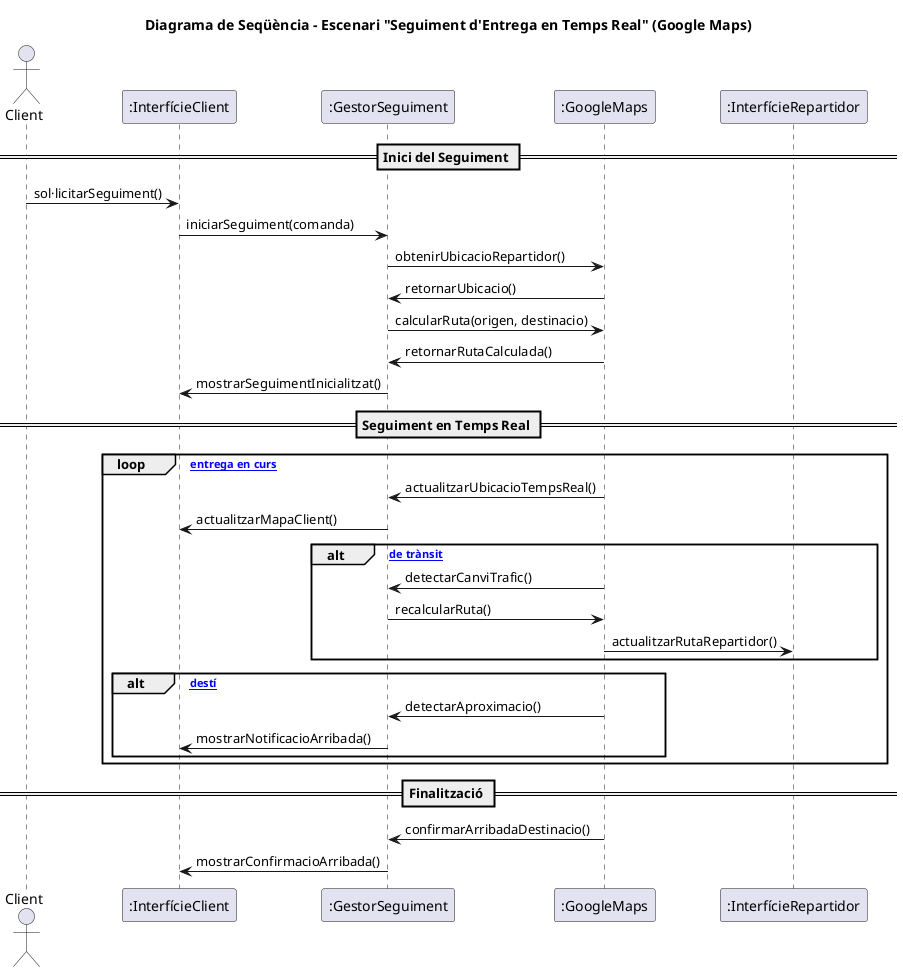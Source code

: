 @startuml
title Diagrama de Seqüència - Escenari "Seguiment d'Entrega en Temps Real" (Google Maps)

actor "Client" as C
participant ":InterfícieClient" as IU
participant ":GestorSeguiment" as GS
participant ":GoogleMaps" as GM
participant ":InterfícieRepartidor" as IR

== Inici del Seguiment ==
C -> IU: sol·licitarSeguiment()
IU -> GS: iniciarSeguiment(comanda)
GS -> GM: obtenirUbicacioRepartidor()
GM -> GS: retornarUbicacio()
GS -> GM: calcularRuta(origen, destinacio)
GM -> GS: retornarRutaCalculada()
GS -> IU: mostrarSeguimentInicialitzat()

== Seguiment en Temps Real ==
loop [Mentre entrega en curs]
    GM -> GS: actualitzarUbicacioTempsReal()
    GS -> IU: actualitzarMapaClient()

    alt [Canvis de trànsit]
        GM -> GS: detectarCanviTrafic()
        GS -> GM: recalcularRuta()
        GM -> IR: actualitzarRutaRepartidor()
    end

    alt [Aproximació destí]
        GM -> GS: detectarAproximacio()
        GS -> IU: mostrarNotificacioArribada()
    end
end

== Finalització ==
GM -> GS: confirmarArribadaDestinacio()
GS -> IU: mostrarConfirmacioArribada()

@enduml
